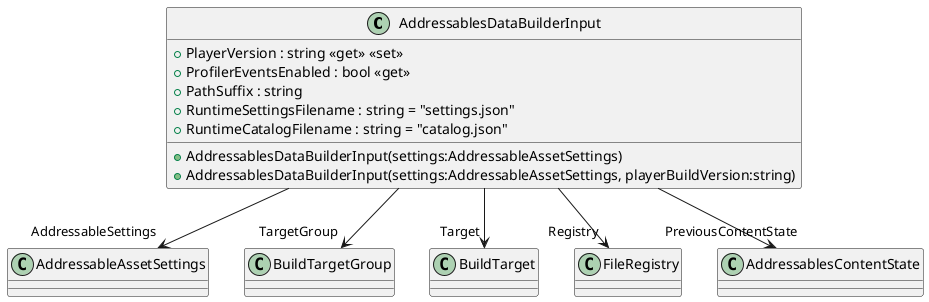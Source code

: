 @startuml
class AddressablesDataBuilderInput {
    + PlayerVersion : string <<get>> <<set>>
    + ProfilerEventsEnabled : bool <<get>>
    + PathSuffix : string
    + RuntimeSettingsFilename : string = "settings.json"
    + RuntimeCatalogFilename : string = "catalog.json"
    + AddressablesDataBuilderInput(settings:AddressableAssetSettings)
    + AddressablesDataBuilderInput(settings:AddressableAssetSettings, playerBuildVersion:string)
}
AddressablesDataBuilderInput --> "AddressableSettings" AddressableAssetSettings
AddressablesDataBuilderInput --> "TargetGroup" BuildTargetGroup
AddressablesDataBuilderInput --> "Target" BuildTarget
AddressablesDataBuilderInput --> "Registry" FileRegistry
AddressablesDataBuilderInput --> "PreviousContentState" AddressablesContentState
@enduml
